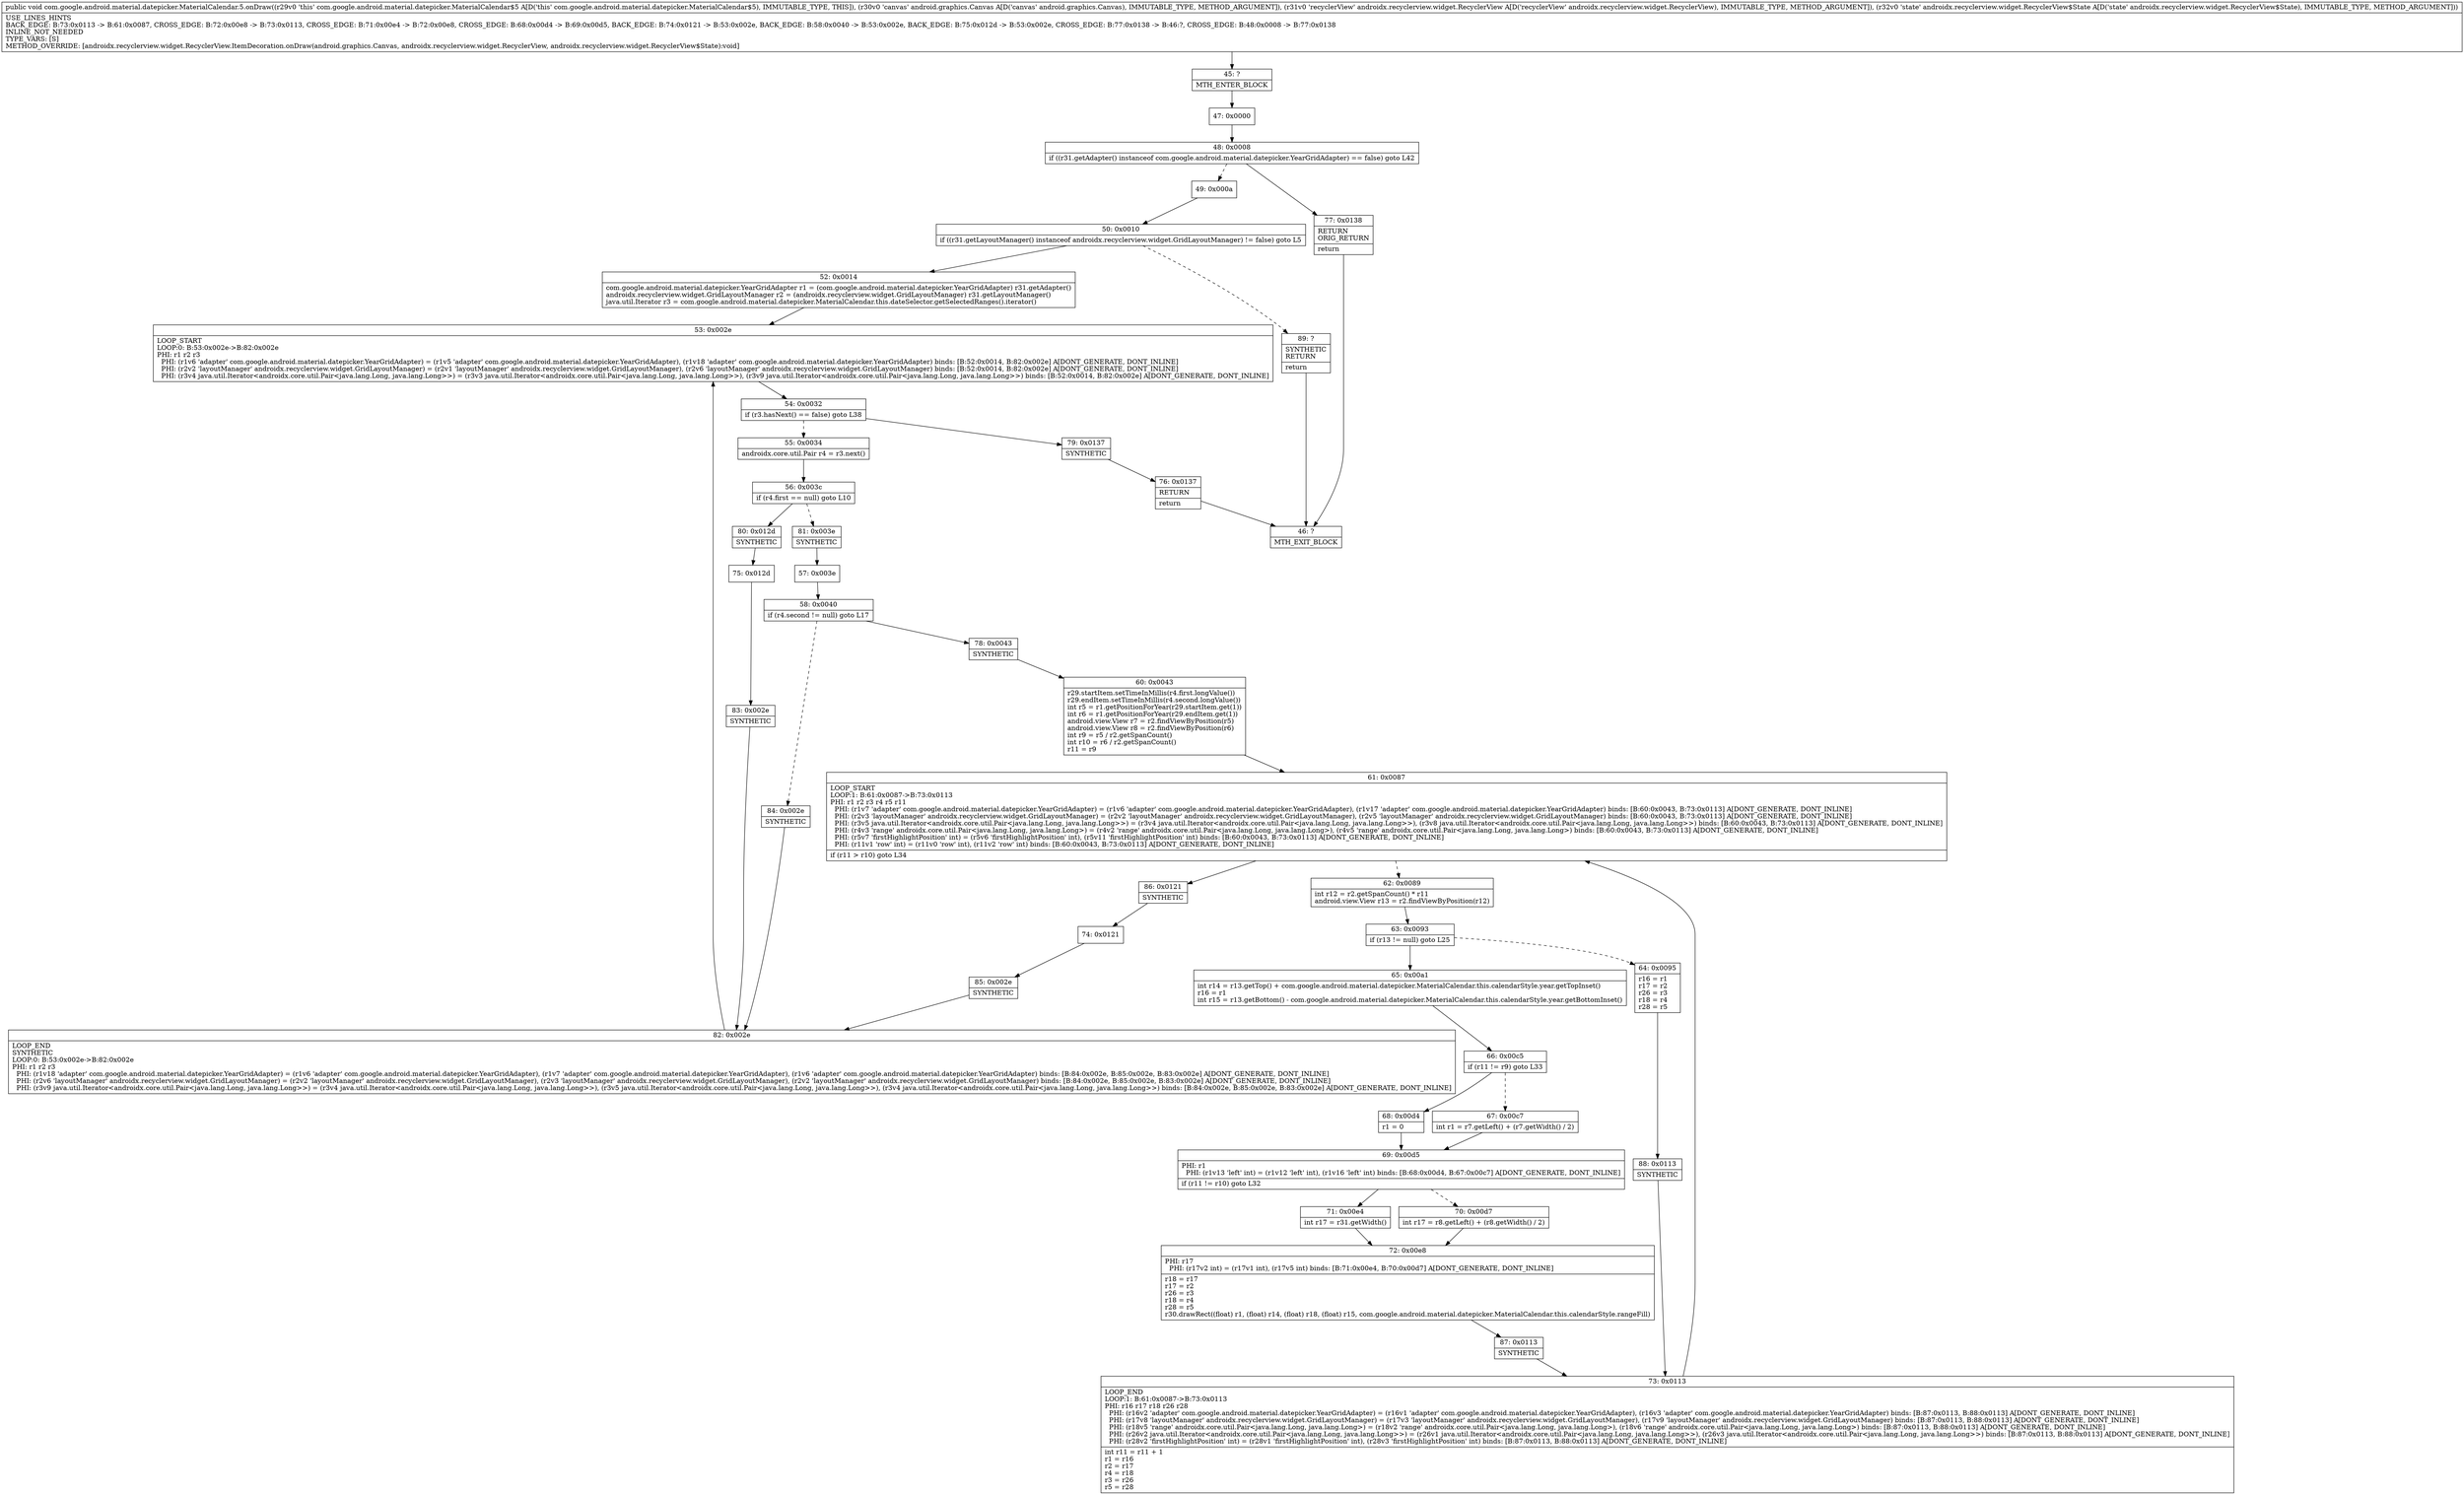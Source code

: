 digraph "CFG forcom.google.android.material.datepicker.MaterialCalendar.5.onDraw(Landroid\/graphics\/Canvas;Landroidx\/recyclerview\/widget\/RecyclerView;Landroidx\/recyclerview\/widget\/RecyclerView$State;)V" {
Node_45 [shape=record,label="{45\:\ ?|MTH_ENTER_BLOCK\l}"];
Node_47 [shape=record,label="{47\:\ 0x0000}"];
Node_48 [shape=record,label="{48\:\ 0x0008|if ((r31.getAdapter() instanceof com.google.android.material.datepicker.YearGridAdapter) == false) goto L42\l}"];
Node_49 [shape=record,label="{49\:\ 0x000a}"];
Node_50 [shape=record,label="{50\:\ 0x0010|if ((r31.getLayoutManager() instanceof androidx.recyclerview.widget.GridLayoutManager) != false) goto L5\l}"];
Node_52 [shape=record,label="{52\:\ 0x0014|com.google.android.material.datepicker.YearGridAdapter r1 = (com.google.android.material.datepicker.YearGridAdapter) r31.getAdapter()\landroidx.recyclerview.widget.GridLayoutManager r2 = (androidx.recyclerview.widget.GridLayoutManager) r31.getLayoutManager()\ljava.util.Iterator r3 = com.google.android.material.datepicker.MaterialCalendar.this.dateSelector.getSelectedRanges().iterator()\l}"];
Node_53 [shape=record,label="{53\:\ 0x002e|LOOP_START\lLOOP:0: B:53:0x002e\-\>B:82:0x002e\lPHI: r1 r2 r3 \l  PHI: (r1v6 'adapter' com.google.android.material.datepicker.YearGridAdapter) = (r1v5 'adapter' com.google.android.material.datepicker.YearGridAdapter), (r1v18 'adapter' com.google.android.material.datepicker.YearGridAdapter) binds: [B:52:0x0014, B:82:0x002e] A[DONT_GENERATE, DONT_INLINE]\l  PHI: (r2v2 'layoutManager' androidx.recyclerview.widget.GridLayoutManager) = (r2v1 'layoutManager' androidx.recyclerview.widget.GridLayoutManager), (r2v6 'layoutManager' androidx.recyclerview.widget.GridLayoutManager) binds: [B:52:0x0014, B:82:0x002e] A[DONT_GENERATE, DONT_INLINE]\l  PHI: (r3v4 java.util.Iterator\<androidx.core.util.Pair\<java.lang.Long, java.lang.Long\>\>) = (r3v3 java.util.Iterator\<androidx.core.util.Pair\<java.lang.Long, java.lang.Long\>\>), (r3v9 java.util.Iterator\<androidx.core.util.Pair\<java.lang.Long, java.lang.Long\>\>) binds: [B:52:0x0014, B:82:0x002e] A[DONT_GENERATE, DONT_INLINE]\l}"];
Node_54 [shape=record,label="{54\:\ 0x0032|if (r3.hasNext() == false) goto L38\l}"];
Node_55 [shape=record,label="{55\:\ 0x0034|androidx.core.util.Pair r4 = r3.next()\l}"];
Node_56 [shape=record,label="{56\:\ 0x003c|if (r4.first == null) goto L10\l}"];
Node_80 [shape=record,label="{80\:\ 0x012d|SYNTHETIC\l}"];
Node_75 [shape=record,label="{75\:\ 0x012d}"];
Node_83 [shape=record,label="{83\:\ 0x002e|SYNTHETIC\l}"];
Node_82 [shape=record,label="{82\:\ 0x002e|LOOP_END\lSYNTHETIC\lLOOP:0: B:53:0x002e\-\>B:82:0x002e\lPHI: r1 r2 r3 \l  PHI: (r1v18 'adapter' com.google.android.material.datepicker.YearGridAdapter) = (r1v6 'adapter' com.google.android.material.datepicker.YearGridAdapter), (r1v7 'adapter' com.google.android.material.datepicker.YearGridAdapter), (r1v6 'adapter' com.google.android.material.datepicker.YearGridAdapter) binds: [B:84:0x002e, B:85:0x002e, B:83:0x002e] A[DONT_GENERATE, DONT_INLINE]\l  PHI: (r2v6 'layoutManager' androidx.recyclerview.widget.GridLayoutManager) = (r2v2 'layoutManager' androidx.recyclerview.widget.GridLayoutManager), (r2v3 'layoutManager' androidx.recyclerview.widget.GridLayoutManager), (r2v2 'layoutManager' androidx.recyclerview.widget.GridLayoutManager) binds: [B:84:0x002e, B:85:0x002e, B:83:0x002e] A[DONT_GENERATE, DONT_INLINE]\l  PHI: (r3v9 java.util.Iterator\<androidx.core.util.Pair\<java.lang.Long, java.lang.Long\>\>) = (r3v4 java.util.Iterator\<androidx.core.util.Pair\<java.lang.Long, java.lang.Long\>\>), (r3v5 java.util.Iterator\<androidx.core.util.Pair\<java.lang.Long, java.lang.Long\>\>), (r3v4 java.util.Iterator\<androidx.core.util.Pair\<java.lang.Long, java.lang.Long\>\>) binds: [B:84:0x002e, B:85:0x002e, B:83:0x002e] A[DONT_GENERATE, DONT_INLINE]\l}"];
Node_81 [shape=record,label="{81\:\ 0x003e|SYNTHETIC\l}"];
Node_57 [shape=record,label="{57\:\ 0x003e}"];
Node_58 [shape=record,label="{58\:\ 0x0040|if (r4.second != null) goto L17\l}"];
Node_78 [shape=record,label="{78\:\ 0x0043|SYNTHETIC\l}"];
Node_60 [shape=record,label="{60\:\ 0x0043|r29.startItem.setTimeInMillis(r4.first.longValue())\lr29.endItem.setTimeInMillis(r4.second.longValue())\lint r5 = r1.getPositionForYear(r29.startItem.get(1))\lint r6 = r1.getPositionForYear(r29.endItem.get(1))\landroid.view.View r7 = r2.findViewByPosition(r5)\landroid.view.View r8 = r2.findViewByPosition(r6)\lint r9 = r5 \/ r2.getSpanCount()\lint r10 = r6 \/ r2.getSpanCount()\lr11 = r9\l}"];
Node_61 [shape=record,label="{61\:\ 0x0087|LOOP_START\lLOOP:1: B:61:0x0087\-\>B:73:0x0113\lPHI: r1 r2 r3 r4 r5 r11 \l  PHI: (r1v7 'adapter' com.google.android.material.datepicker.YearGridAdapter) = (r1v6 'adapter' com.google.android.material.datepicker.YearGridAdapter), (r1v17 'adapter' com.google.android.material.datepicker.YearGridAdapter) binds: [B:60:0x0043, B:73:0x0113] A[DONT_GENERATE, DONT_INLINE]\l  PHI: (r2v3 'layoutManager' androidx.recyclerview.widget.GridLayoutManager) = (r2v2 'layoutManager' androidx.recyclerview.widget.GridLayoutManager), (r2v5 'layoutManager' androidx.recyclerview.widget.GridLayoutManager) binds: [B:60:0x0043, B:73:0x0113] A[DONT_GENERATE, DONT_INLINE]\l  PHI: (r3v5 java.util.Iterator\<androidx.core.util.Pair\<java.lang.Long, java.lang.Long\>\>) = (r3v4 java.util.Iterator\<androidx.core.util.Pair\<java.lang.Long, java.lang.Long\>\>), (r3v8 java.util.Iterator\<androidx.core.util.Pair\<java.lang.Long, java.lang.Long\>\>) binds: [B:60:0x0043, B:73:0x0113] A[DONT_GENERATE, DONT_INLINE]\l  PHI: (r4v3 'range' androidx.core.util.Pair\<java.lang.Long, java.lang.Long\>) = (r4v2 'range' androidx.core.util.Pair\<java.lang.Long, java.lang.Long\>), (r4v5 'range' androidx.core.util.Pair\<java.lang.Long, java.lang.Long\>) binds: [B:60:0x0043, B:73:0x0113] A[DONT_GENERATE, DONT_INLINE]\l  PHI: (r5v7 'firstHighlightPosition' int) = (r5v6 'firstHighlightPosition' int), (r5v11 'firstHighlightPosition' int) binds: [B:60:0x0043, B:73:0x0113] A[DONT_GENERATE, DONT_INLINE]\l  PHI: (r11v1 'row' int) = (r11v0 'row' int), (r11v2 'row' int) binds: [B:60:0x0043, B:73:0x0113] A[DONT_GENERATE, DONT_INLINE]\l|if (r11 \> r10) goto L34\l}"];
Node_62 [shape=record,label="{62\:\ 0x0089|int r12 = r2.getSpanCount() * r11\landroid.view.View r13 = r2.findViewByPosition(r12)\l}"];
Node_63 [shape=record,label="{63\:\ 0x0093|if (r13 != null) goto L25\l}"];
Node_64 [shape=record,label="{64\:\ 0x0095|r16 = r1\lr17 = r2\lr26 = r3\lr18 = r4\lr28 = r5\l}"];
Node_88 [shape=record,label="{88\:\ 0x0113|SYNTHETIC\l}"];
Node_73 [shape=record,label="{73\:\ 0x0113|LOOP_END\lLOOP:1: B:61:0x0087\-\>B:73:0x0113\lPHI: r16 r17 r18 r26 r28 \l  PHI: (r16v2 'adapter' com.google.android.material.datepicker.YearGridAdapter) = (r16v1 'adapter' com.google.android.material.datepicker.YearGridAdapter), (r16v3 'adapter' com.google.android.material.datepicker.YearGridAdapter) binds: [B:87:0x0113, B:88:0x0113] A[DONT_GENERATE, DONT_INLINE]\l  PHI: (r17v8 'layoutManager' androidx.recyclerview.widget.GridLayoutManager) = (r17v3 'layoutManager' androidx.recyclerview.widget.GridLayoutManager), (r17v9 'layoutManager' androidx.recyclerview.widget.GridLayoutManager) binds: [B:87:0x0113, B:88:0x0113] A[DONT_GENERATE, DONT_INLINE]\l  PHI: (r18v5 'range' androidx.core.util.Pair\<java.lang.Long, java.lang.Long\>) = (r18v2 'range' androidx.core.util.Pair\<java.lang.Long, java.lang.Long\>), (r18v6 'range' androidx.core.util.Pair\<java.lang.Long, java.lang.Long\>) binds: [B:87:0x0113, B:88:0x0113] A[DONT_GENERATE, DONT_INLINE]\l  PHI: (r26v2 java.util.Iterator\<androidx.core.util.Pair\<java.lang.Long, java.lang.Long\>\>) = (r26v1 java.util.Iterator\<androidx.core.util.Pair\<java.lang.Long, java.lang.Long\>\>), (r26v3 java.util.Iterator\<androidx.core.util.Pair\<java.lang.Long, java.lang.Long\>\>) binds: [B:87:0x0113, B:88:0x0113] A[DONT_GENERATE, DONT_INLINE]\l  PHI: (r28v2 'firstHighlightPosition' int) = (r28v1 'firstHighlightPosition' int), (r28v3 'firstHighlightPosition' int) binds: [B:87:0x0113, B:88:0x0113] A[DONT_GENERATE, DONT_INLINE]\l|int r11 = r11 + 1\lr1 = r16\lr2 = r17\lr4 = r18\lr3 = r26\lr5 = r28\l}"];
Node_65 [shape=record,label="{65\:\ 0x00a1|int r14 = r13.getTop() + com.google.android.material.datepicker.MaterialCalendar.this.calendarStyle.year.getTopInset()\lr16 = r1\lint r15 = r13.getBottom() \- com.google.android.material.datepicker.MaterialCalendar.this.calendarStyle.year.getBottomInset()\l}"];
Node_66 [shape=record,label="{66\:\ 0x00c5|if (r11 != r9) goto L33\l}"];
Node_67 [shape=record,label="{67\:\ 0x00c7|int r1 = r7.getLeft() + (r7.getWidth() \/ 2)\l}"];
Node_69 [shape=record,label="{69\:\ 0x00d5|PHI: r1 \l  PHI: (r1v13 'left' int) = (r1v12 'left' int), (r1v16 'left' int) binds: [B:68:0x00d4, B:67:0x00c7] A[DONT_GENERATE, DONT_INLINE]\l|if (r11 != r10) goto L32\l}"];
Node_70 [shape=record,label="{70\:\ 0x00d7|int r17 = r8.getLeft() + (r8.getWidth() \/ 2)\l}"];
Node_72 [shape=record,label="{72\:\ 0x00e8|PHI: r17 \l  PHI: (r17v2 int) = (r17v1 int), (r17v5 int) binds: [B:71:0x00e4, B:70:0x00d7] A[DONT_GENERATE, DONT_INLINE]\l|r18 = r17\lr17 = r2\lr26 = r3\lr18 = r4\lr28 = r5\lr30.drawRect((float) r1, (float) r14, (float) r18, (float) r15, com.google.android.material.datepicker.MaterialCalendar.this.calendarStyle.rangeFill)\l}"];
Node_87 [shape=record,label="{87\:\ 0x0113|SYNTHETIC\l}"];
Node_71 [shape=record,label="{71\:\ 0x00e4|int r17 = r31.getWidth()\l}"];
Node_68 [shape=record,label="{68\:\ 0x00d4|r1 = 0\l}"];
Node_86 [shape=record,label="{86\:\ 0x0121|SYNTHETIC\l}"];
Node_74 [shape=record,label="{74\:\ 0x0121}"];
Node_85 [shape=record,label="{85\:\ 0x002e|SYNTHETIC\l}"];
Node_84 [shape=record,label="{84\:\ 0x002e|SYNTHETIC\l}"];
Node_79 [shape=record,label="{79\:\ 0x0137|SYNTHETIC\l}"];
Node_76 [shape=record,label="{76\:\ 0x0137|RETURN\l|return\l}"];
Node_46 [shape=record,label="{46\:\ ?|MTH_EXIT_BLOCK\l}"];
Node_89 [shape=record,label="{89\:\ ?|SYNTHETIC\lRETURN\l|return\l}"];
Node_77 [shape=record,label="{77\:\ 0x0138|RETURN\lORIG_RETURN\l|return\l}"];
MethodNode[shape=record,label="{public void com.google.android.material.datepicker.MaterialCalendar.5.onDraw((r29v0 'this' com.google.android.material.datepicker.MaterialCalendar$5 A[D('this' com.google.android.material.datepicker.MaterialCalendar$5), IMMUTABLE_TYPE, THIS]), (r30v0 'canvas' android.graphics.Canvas A[D('canvas' android.graphics.Canvas), IMMUTABLE_TYPE, METHOD_ARGUMENT]), (r31v0 'recyclerView' androidx.recyclerview.widget.RecyclerView A[D('recyclerView' androidx.recyclerview.widget.RecyclerView), IMMUTABLE_TYPE, METHOD_ARGUMENT]), (r32v0 'state' androidx.recyclerview.widget.RecyclerView$State A[D('state' androidx.recyclerview.widget.RecyclerView$State), IMMUTABLE_TYPE, METHOD_ARGUMENT]))  | USE_LINES_HINTS\lBACK_EDGE: B:73:0x0113 \-\> B:61:0x0087, CROSS_EDGE: B:72:0x00e8 \-\> B:73:0x0113, CROSS_EDGE: B:71:0x00e4 \-\> B:72:0x00e8, CROSS_EDGE: B:68:0x00d4 \-\> B:69:0x00d5, BACK_EDGE: B:74:0x0121 \-\> B:53:0x002e, BACK_EDGE: B:58:0x0040 \-\> B:53:0x002e, BACK_EDGE: B:75:0x012d \-\> B:53:0x002e, CROSS_EDGE: B:77:0x0138 \-\> B:46:?, CROSS_EDGE: B:48:0x0008 \-\> B:77:0x0138\lINLINE_NOT_NEEDED\lTYPE_VARS: [S]\lMETHOD_OVERRIDE: [androidx.recyclerview.widget.RecyclerView.ItemDecoration.onDraw(android.graphics.Canvas, androidx.recyclerview.widget.RecyclerView, androidx.recyclerview.widget.RecyclerView$State):void]\l}"];
MethodNode -> Node_45;Node_45 -> Node_47;
Node_47 -> Node_48;
Node_48 -> Node_49[style=dashed];
Node_48 -> Node_77;
Node_49 -> Node_50;
Node_50 -> Node_52;
Node_50 -> Node_89[style=dashed];
Node_52 -> Node_53;
Node_53 -> Node_54;
Node_54 -> Node_55[style=dashed];
Node_54 -> Node_79;
Node_55 -> Node_56;
Node_56 -> Node_80;
Node_56 -> Node_81[style=dashed];
Node_80 -> Node_75;
Node_75 -> Node_83;
Node_83 -> Node_82;
Node_82 -> Node_53;
Node_81 -> Node_57;
Node_57 -> Node_58;
Node_58 -> Node_78;
Node_58 -> Node_84[style=dashed];
Node_78 -> Node_60;
Node_60 -> Node_61;
Node_61 -> Node_62[style=dashed];
Node_61 -> Node_86;
Node_62 -> Node_63;
Node_63 -> Node_64[style=dashed];
Node_63 -> Node_65;
Node_64 -> Node_88;
Node_88 -> Node_73;
Node_73 -> Node_61;
Node_65 -> Node_66;
Node_66 -> Node_67[style=dashed];
Node_66 -> Node_68;
Node_67 -> Node_69;
Node_69 -> Node_70[style=dashed];
Node_69 -> Node_71;
Node_70 -> Node_72;
Node_72 -> Node_87;
Node_87 -> Node_73;
Node_71 -> Node_72;
Node_68 -> Node_69;
Node_86 -> Node_74;
Node_74 -> Node_85;
Node_85 -> Node_82;
Node_84 -> Node_82;
Node_79 -> Node_76;
Node_76 -> Node_46;
Node_89 -> Node_46;
Node_77 -> Node_46;
}

